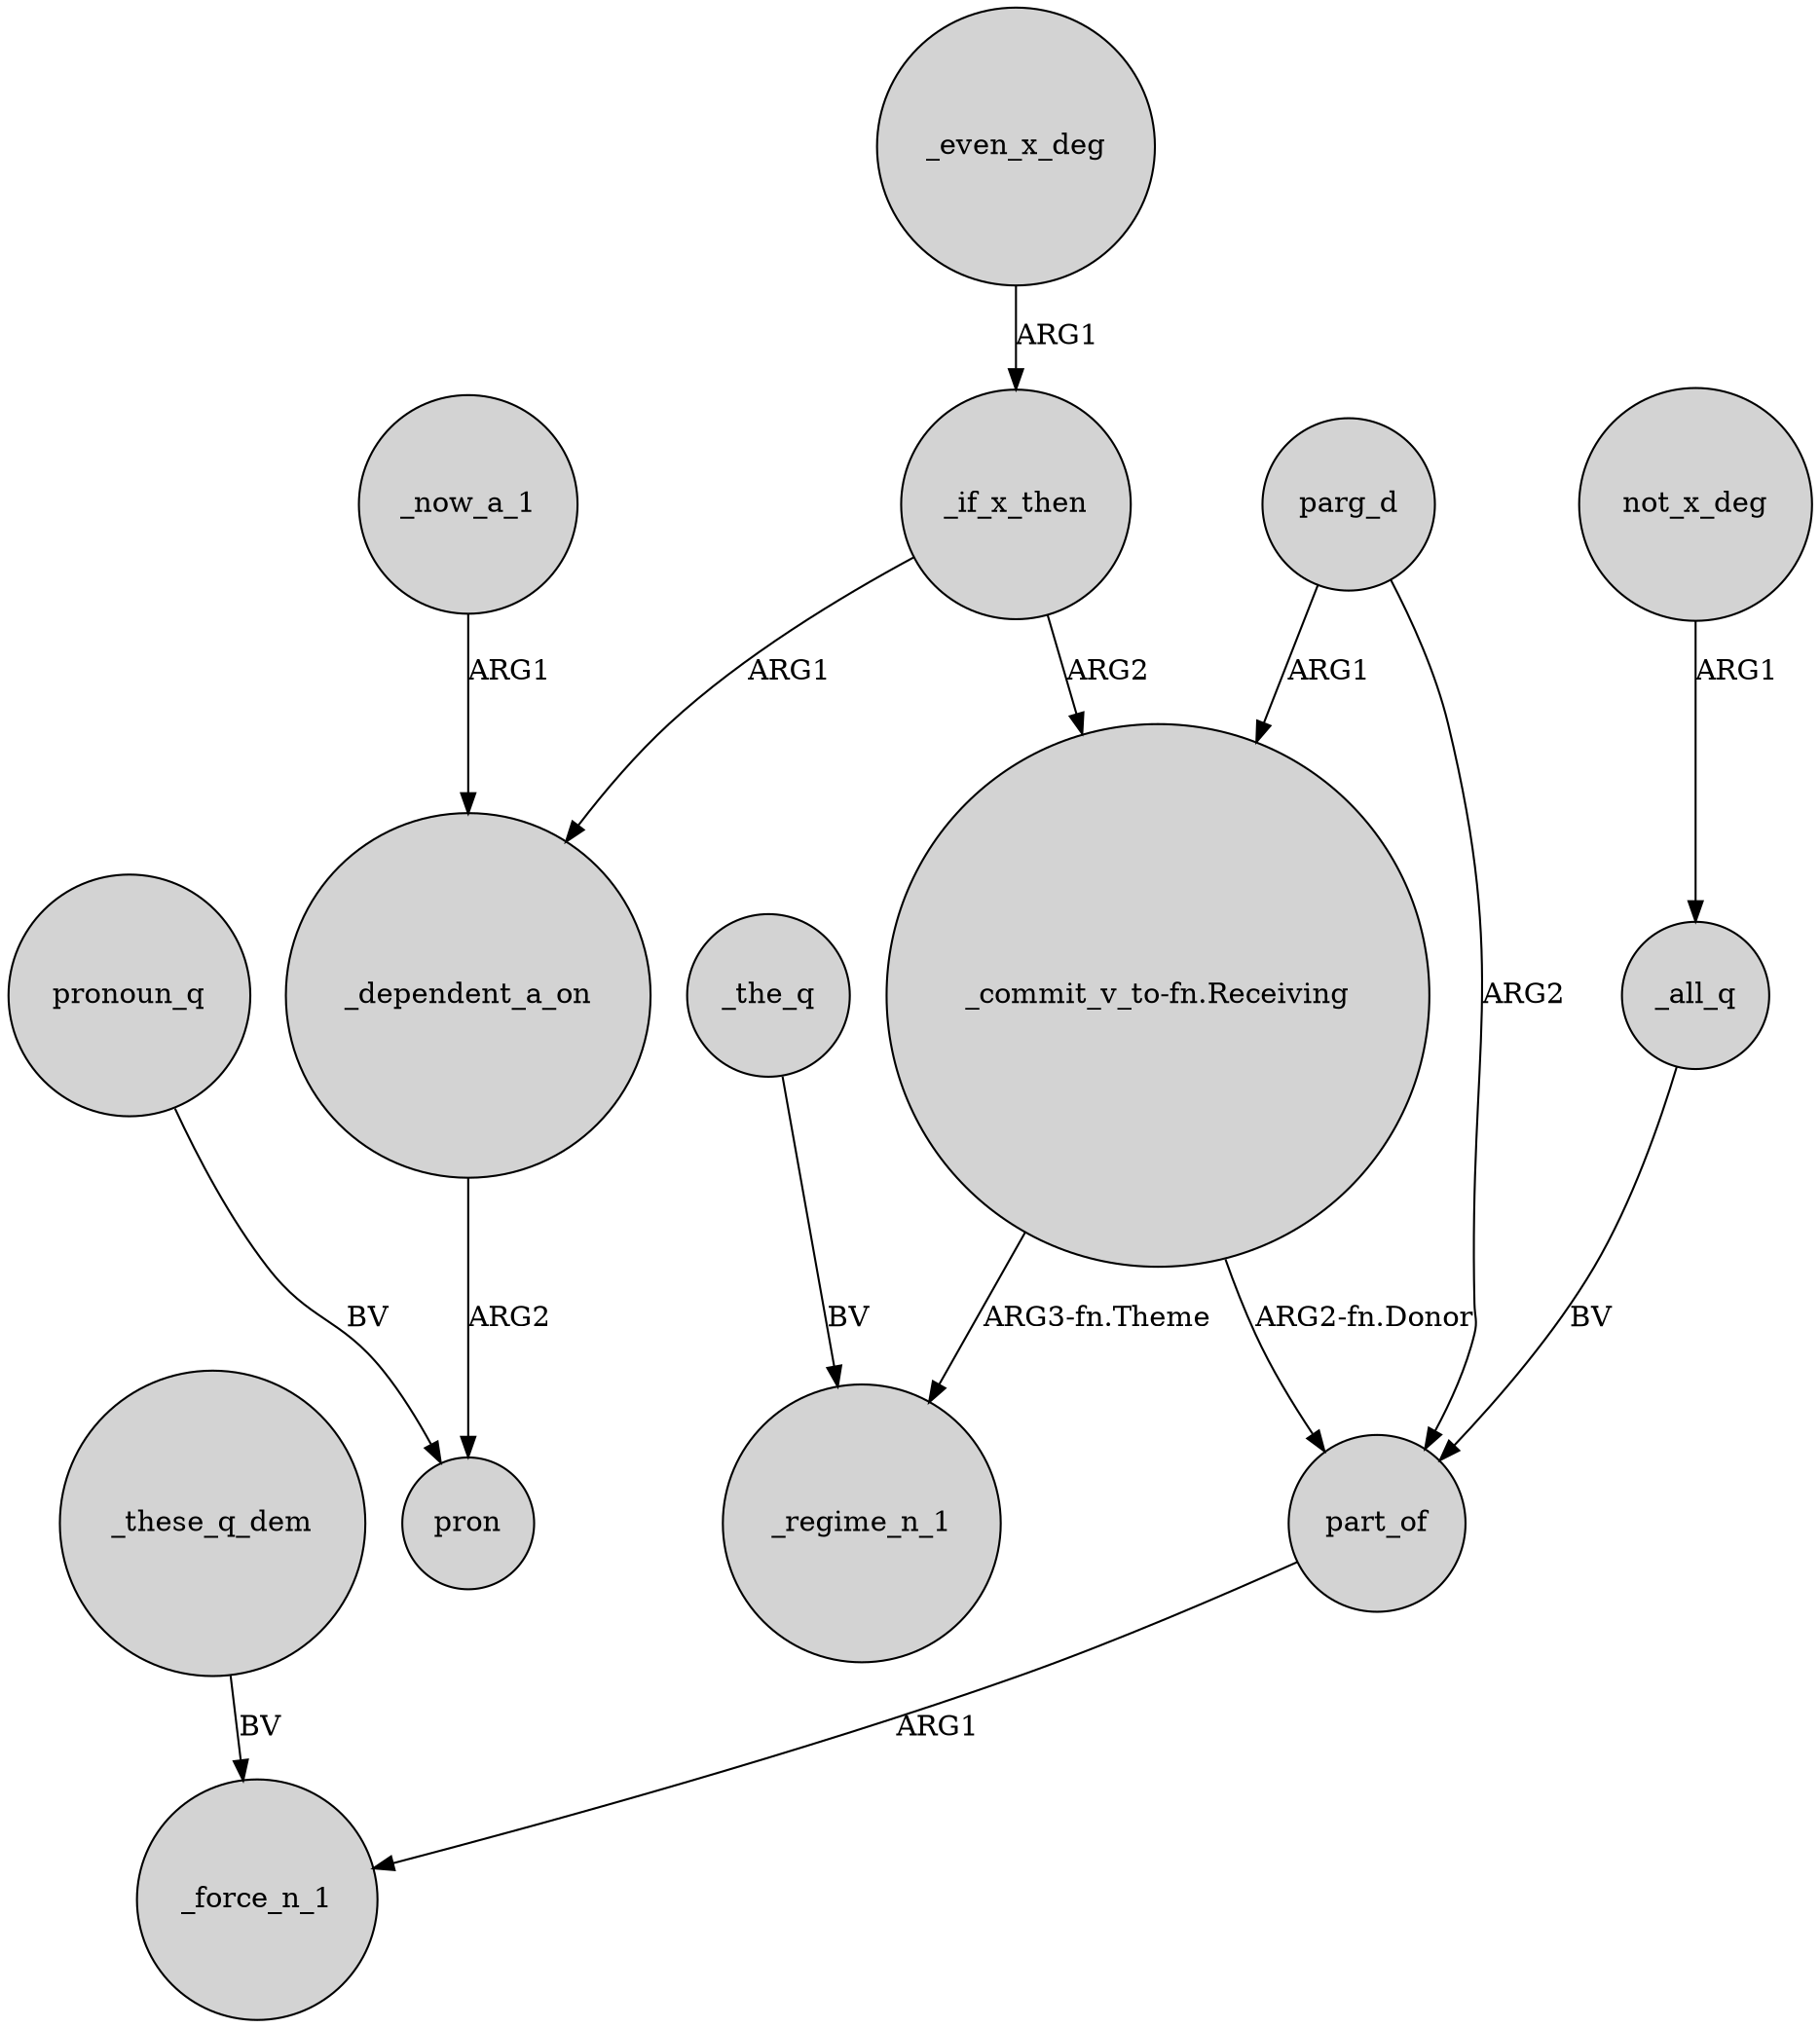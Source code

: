 digraph {
	node [shape=circle style=filled]
	_these_q_dem -> _force_n_1 [label=BV]
	_now_a_1 -> _dependent_a_on [label=ARG1]
	"_commit_v_to-fn.Receiving" -> _regime_n_1 [label="ARG3-fn.Theme"]
	not_x_deg -> _all_q [label=ARG1]
	_even_x_deg -> _if_x_then [label=ARG1]
	_the_q -> _regime_n_1 [label=BV]
	"_commit_v_to-fn.Receiving" -> part_of [label="ARG2-fn.Donor"]
	_all_q -> part_of [label=BV]
	parg_d -> "_commit_v_to-fn.Receiving" [label=ARG1]
	parg_d -> part_of [label=ARG2]
	_if_x_then -> _dependent_a_on [label=ARG1]
	part_of -> _force_n_1 [label=ARG1]
	pronoun_q -> pron [label=BV]
	_if_x_then -> "_commit_v_to-fn.Receiving" [label=ARG2]
	_dependent_a_on -> pron [label=ARG2]
}
